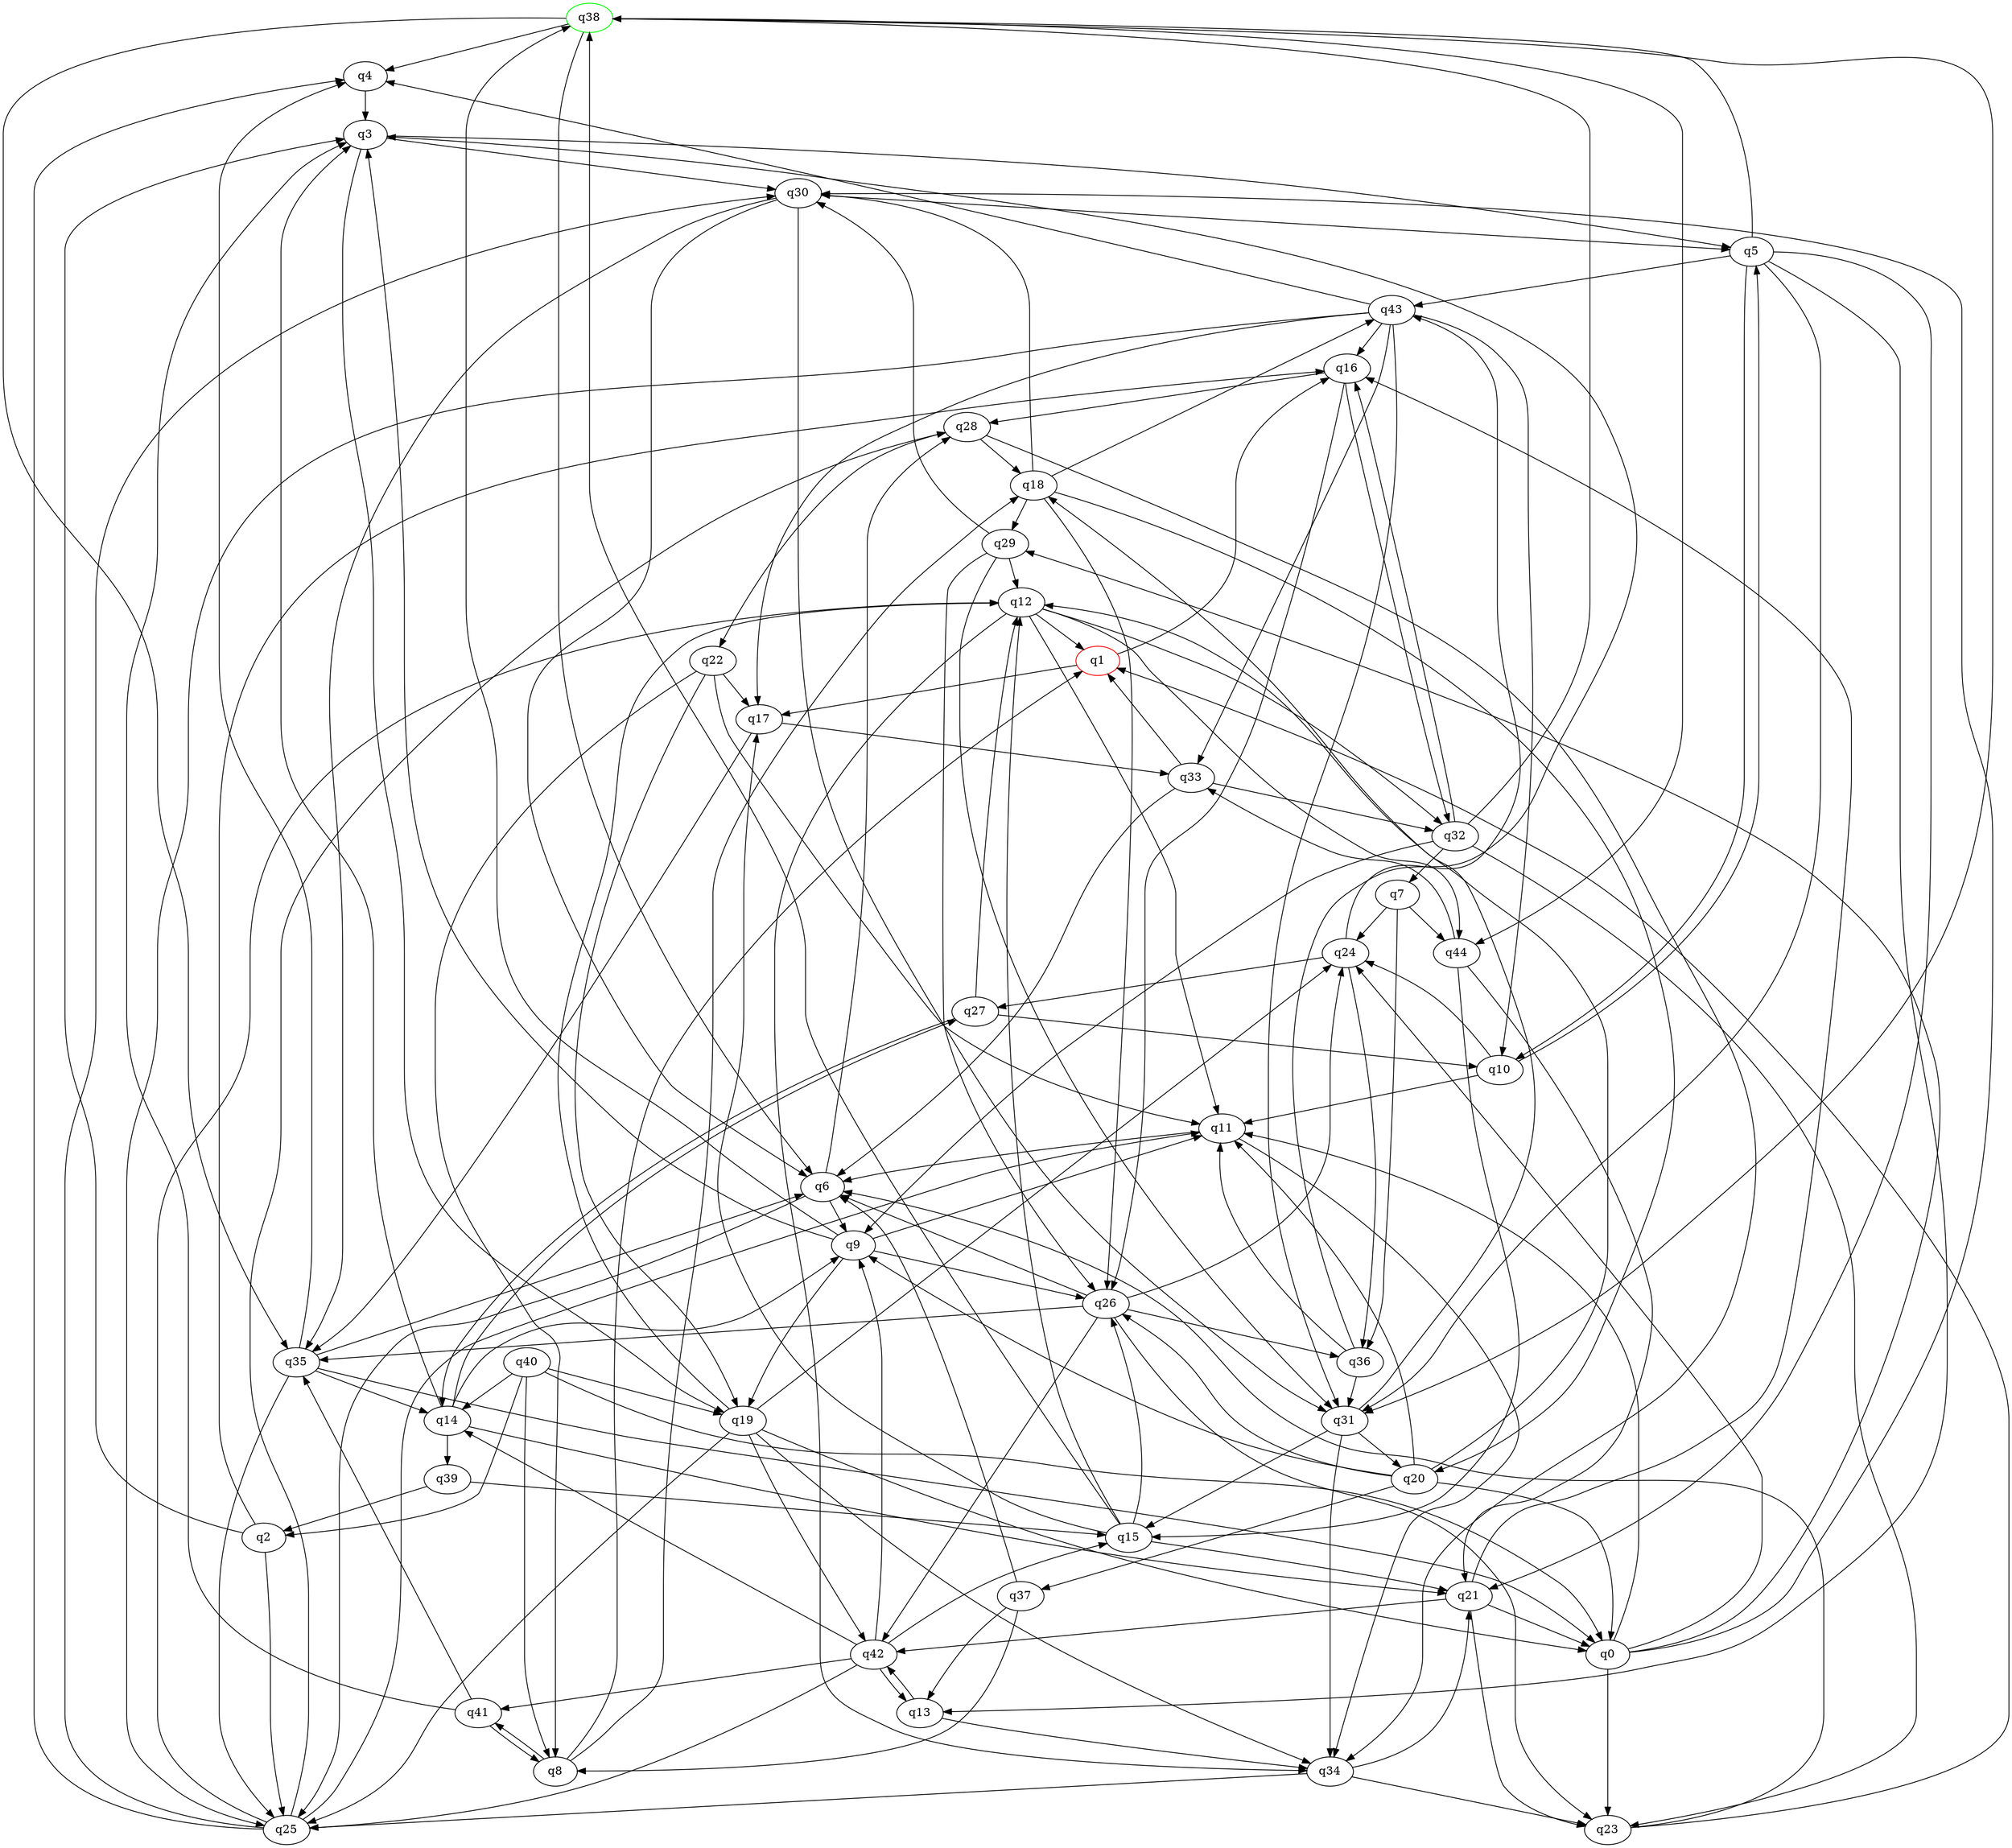 digraph A{
q38 [initial=1,color=green];
q1 [final=1,color=red];
q0 -> q11;
q0 -> q23;
q0 -> q24;
q0 -> q29;
q0 -> q30;
q1 -> q16;
q1 -> q17;
q2 -> q3;
q2 -> q16;
q2 -> q25;
q3 -> q5;
q3 -> q19;
q3 -> q30;
q4 -> q3;
q5 -> q10;
q5 -> q13;
q5 -> q21;
q5 -> q31;
q5 -> q38;
q5 -> q43;
q6 -> q9;
q6 -> q25;
q6 -> q28;
q7 -> q24;
q7 -> q36;
q7 -> q44;
q8 -> q1;
q8 -> q18;
q8 -> q41;
q9 -> q3;
q9 -> q11;
q9 -> q19;
q9 -> q26;
q9 -> q38;
q10 -> q5;
q10 -> q11;
q10 -> q24;
q11 -> q6;
q11 -> q34;
q12 -> q1;
q12 -> q11;
q12 -> q32;
q12 -> q34;
q12 -> q44;
q13 -> q34;
q13 -> q42;
q14 -> q3;
q14 -> q9;
q14 -> q21;
q14 -> q27;
q14 -> q39;
q15 -> q12;
q15 -> q17;
q15 -> q21;
q15 -> q26;
q15 -> q38;
q16 -> q26;
q16 -> q28;
q16 -> q32;
q17 -> q33;
q17 -> q35;
q18 -> q20;
q18 -> q26;
q18 -> q29;
q18 -> q30;
q18 -> q43;
q19 -> q0;
q19 -> q12;
q19 -> q24;
q19 -> q25;
q19 -> q34;
q19 -> q42;
q20 -> q0;
q20 -> q9;
q20 -> q11;
q20 -> q12;
q20 -> q26;
q20 -> q37;
q21 -> q0;
q21 -> q16;
q21 -> q23;
q21 -> q42;
q22 -> q8;
q22 -> q11;
q22 -> q17;
q22 -> q19;
q23 -> q1;
q23 -> q6;
q24 -> q27;
q24 -> q36;
q24 -> q43;
q25 -> q4;
q25 -> q11;
q25 -> q12;
q25 -> q28;
q25 -> q30;
q26 -> q6;
q26 -> q23;
q26 -> q24;
q26 -> q35;
q26 -> q36;
q26 -> q42;
q27 -> q10;
q27 -> q12;
q27 -> q14;
q28 -> q18;
q28 -> q22;
q28 -> q34;
q29 -> q12;
q29 -> q26;
q29 -> q30;
q29 -> q31;
q30 -> q5;
q30 -> q6;
q30 -> q31;
q30 -> q35;
q31 -> q15;
q31 -> q18;
q31 -> q20;
q31 -> q34;
q32 -> q7;
q32 -> q9;
q32 -> q16;
q32 -> q23;
q32 -> q38;
q33 -> q1;
q33 -> q6;
q33 -> q32;
q34 -> q21;
q34 -> q23;
q34 -> q25;
q35 -> q0;
q35 -> q4;
q35 -> q6;
q35 -> q14;
q35 -> q25;
q36 -> q3;
q36 -> q11;
q36 -> q31;
q37 -> q6;
q37 -> q8;
q37 -> q13;
q38 -> q4;
q38 -> q6;
q38 -> q31;
q38 -> q35;
q38 -> q44;
q39 -> q2;
q39 -> q15;
q40 -> q0;
q40 -> q2;
q40 -> q8;
q40 -> q14;
q40 -> q19;
q41 -> q3;
q41 -> q8;
q41 -> q35;
q42 -> q9;
q42 -> q13;
q42 -> q14;
q42 -> q15;
q42 -> q25;
q42 -> q41;
q43 -> q4;
q43 -> q10;
q43 -> q16;
q43 -> q17;
q43 -> q25;
q43 -> q31;
q43 -> q33;
q44 -> q15;
q44 -> q21;
q44 -> q33;
}